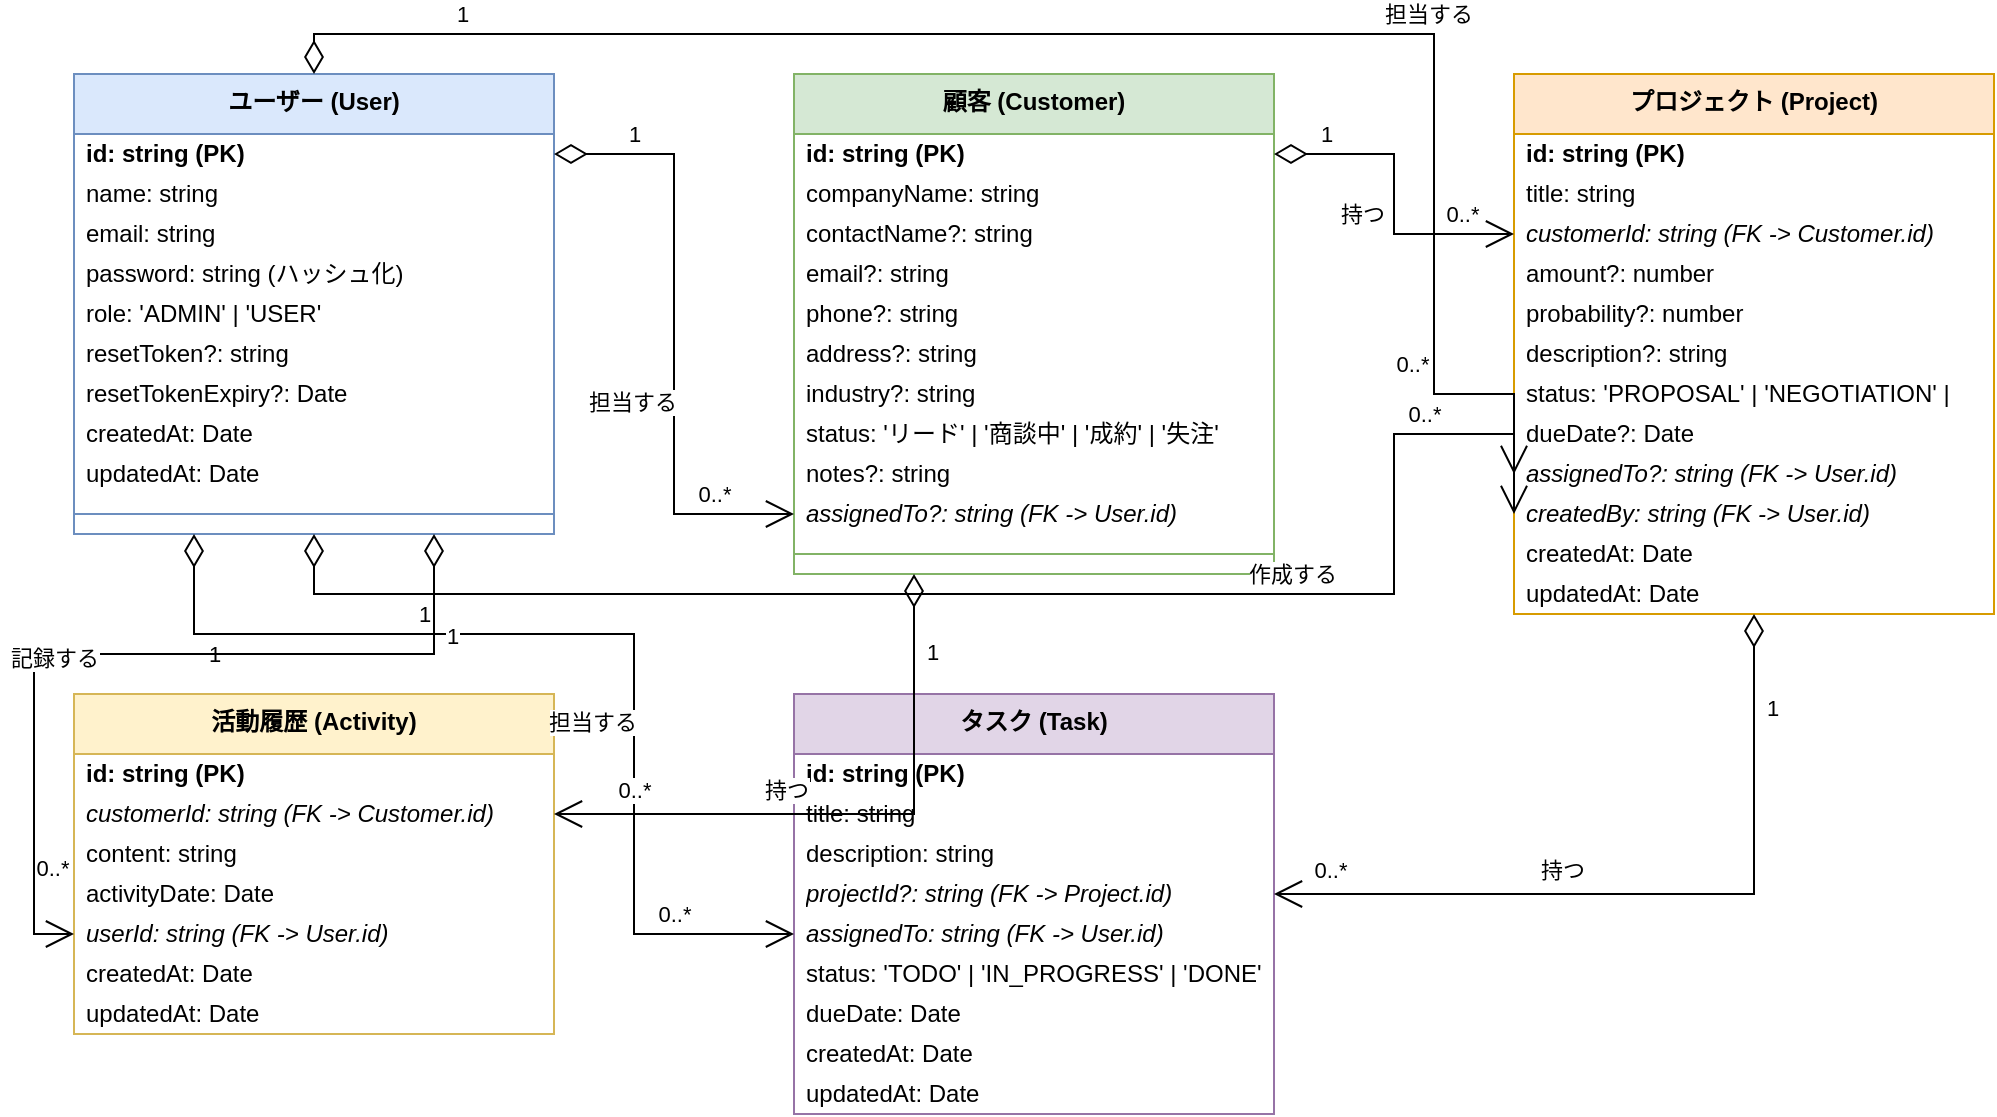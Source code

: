 <mxfile version="21.0.10" type="device">
  <diagram id="CRM-Data-Model" name="CRMデータモデル">
    <mxGraphModel dx="1200" dy="800" grid="1" gridSize="10" guides="1" tooltips="1" connect="1" arrows="1" fold="1" page="1" pageScale="1" pageWidth="1169" pageHeight="827" math="0" shadow="0">
      <root>
        <mxCell id="0" />
        <mxCell id="1" parent="0" />
        
        <!-- User Entity -->
        <mxCell id="user-entity" value="ユーザー (User)" style="swimlane;fontStyle=1;align=center;verticalAlign=top;childLayout=stackLayout;horizontal=1;startSize=30;horizontalStack=0;resizeParent=1;resizeParentMax=0;resizeLast=0;collapsible=1;marginBottom=0;whiteSpace=wrap;html=1;fillColor=#dae8fc;strokeColor=#6c8ebf;" vertex="1" parent="1">
          <mxGeometry x="40" y="40" width="240" height="230" as="geometry" />
        </mxCell>
        <mxCell id="user-id" value="id: string (PK)" style="text;strokeColor=none;fillColor=none;align=left;verticalAlign=middle;spacingLeft=4;spacingRight=4;overflow=hidden;points=[[0,0.5],[1,0.5]];portConstraint=eastwest;rotatable=0;whiteSpace=wrap;html=1;fontStyle=1" vertex="1" parent="user-entity">
          <mxGeometry y="30" width="240" height="20" as="geometry" />
        </mxCell>
        <mxCell id="user-name" value="name: string" style="text;strokeColor=none;fillColor=none;align=left;verticalAlign=middle;spacingLeft=4;spacingRight=4;overflow=hidden;points=[[0,0.5],[1,0.5]];portConstraint=eastwest;rotatable=0;whiteSpace=wrap;html=1;" vertex="1" parent="user-entity">
          <mxGeometry y="50" width="240" height="20" as="geometry" />
        </mxCell>
        <mxCell id="user-email" value="email: string" style="text;strokeColor=none;fillColor=none;align=left;verticalAlign=middle;spacingLeft=4;spacingRight=4;overflow=hidden;points=[[0,0.5],[1,0.5]];portConstraint=eastwest;rotatable=0;whiteSpace=wrap;html=1;" vertex="1" parent="user-entity">
          <mxGeometry y="70" width="240" height="20" as="geometry" />
        </mxCell>
        <mxCell id="user-password" value="password: string (ハッシュ化)" style="text;strokeColor=none;fillColor=none;align=left;verticalAlign=middle;spacingLeft=4;spacingRight=4;overflow=hidden;points=[[0,0.5],[1,0.5]];portConstraint=eastwest;rotatable=0;whiteSpace=wrap;html=1;" vertex="1" parent="user-entity">
          <mxGeometry y="90" width="240" height="20" as="geometry" />
        </mxCell>
        <mxCell id="user-role" value="role: 'ADMIN' | 'USER'" style="text;strokeColor=none;fillColor=none;align=left;verticalAlign=middle;spacingLeft=4;spacingRight=4;overflow=hidden;points=[[0,0.5],[1,0.5]];portConstraint=eastwest;rotatable=0;whiteSpace=wrap;html=1;" vertex="1" parent="user-entity">
          <mxGeometry y="110" width="240" height="20" as="geometry" />
        </mxCell>
        <mxCell id="user-resetToken" value="resetToken?: string" style="text;strokeColor=none;fillColor=none;align=left;verticalAlign=middle;spacingLeft=4;spacingRight=4;overflow=hidden;points=[[0,0.5],[1,0.5]];portConstraint=eastwest;rotatable=0;whiteSpace=wrap;html=1;" vertex="1" parent="user-entity">
          <mxGeometry y="130" width="240" height="20" as="geometry" />
        </mxCell>
        <mxCell id="user-resetTokenExpiry" value="resetTokenExpiry?: Date" style="text;strokeColor=none;fillColor=none;align=left;verticalAlign=middle;spacingLeft=4;spacingRight=4;overflow=hidden;points=[[0,0.5],[1,0.5]];portConstraint=eastwest;rotatable=0;whiteSpace=wrap;html=1;" vertex="1" parent="user-entity">
          <mxGeometry y="150" width="240" height="20" as="geometry" />
        </mxCell>
        <mxCell id="user-createdAt" value="createdAt: Date" style="text;strokeColor=none;fillColor=none;align=left;verticalAlign=middle;spacingLeft=4;spacingRight=4;overflow=hidden;points=[[0,0.5],[1,0.5]];portConstraint=eastwest;rotatable=0;whiteSpace=wrap;html=1;" vertex="1" parent="user-entity">
          <mxGeometry y="170" width="240" height="20" as="geometry" />
        </mxCell>
        <mxCell id="user-updatedAt" value="updatedAt: Date" style="text;strokeColor=none;fillColor=none;align=left;verticalAlign=middle;spacingLeft=4;spacingRight=4;overflow=hidden;points=[[0,0.5],[1,0.5]];portConstraint=eastwest;rotatable=0;whiteSpace=wrap;html=1;" vertex="1" parent="user-entity">
          <mxGeometry y="190" width="240" height="20" as="geometry" />
        </mxCell>
        <mxCell id="user-line" value="" style="line;strokeWidth=1;fillColor=none;align=left;verticalAlign=middle;spacingTop=-1;spacingLeft=3;spacingRight=3;rotatable=0;labelPosition=right;points=[];portConstraint=eastwest;strokeColor=inherit;" vertex="1" parent="user-entity">
          <mxGeometry y="210" width="240" height="20" as="geometry" />
        </mxCell>

        <!-- Customer Entity -->
        <mxCell id="customer-entity" value="顧客 (Customer)" style="swimlane;fontStyle=1;align=center;verticalAlign=top;childLayout=stackLayout;horizontal=1;startSize=30;horizontalStack=0;resizeParent=1;resizeParentMax=0;resizeLast=0;collapsible=1;marginBottom=0;whiteSpace=wrap;html=1;fillColor=#d5e8d4;strokeColor=#82b366;" vertex="1" parent="1">
          <mxGeometry x="400" y="40" width="240" height="250" as="geometry" />
        </mxCell>
        <mxCell id="customer-id" value="id: string (PK)" style="text;strokeColor=none;fillColor=none;align=left;verticalAlign=middle;spacingLeft=4;spacingRight=4;overflow=hidden;points=[[0,0.5],[1,0.5]];portConstraint=eastwest;rotatable=0;whiteSpace=wrap;html=1;fontStyle=1" vertex="1" parent="customer-entity">
          <mxGeometry y="30" width="240" height="20" as="geometry" />
        </mxCell>
        <mxCell id="customer-companyName" value="companyName: string" style="text;strokeColor=none;fillColor=none;align=left;verticalAlign=middle;spacingLeft=4;spacingRight=4;overflow=hidden;points=[[0,0.5],[1,0.5]];portConstraint=eastwest;rotatable=0;whiteSpace=wrap;html=1;" vertex="1" parent="customer-entity">
          <mxGeometry y="50" width="240" height="20" as="geometry" />
        </mxCell>
        <mxCell id="customer-contactName" value="contactName?: string" style="text;strokeColor=none;fillColor=none;align=left;verticalAlign=middle;spacingLeft=4;spacingRight=4;overflow=hidden;points=[[0,0.5],[1,0.5]];portConstraint=eastwest;rotatable=0;whiteSpace=wrap;html=1;" vertex="1" parent="customer-entity">
          <mxGeometry y="70" width="240" height="20" as="geometry" />
        </mxCell>
        <mxCell id="customer-email" value="email?: string" style="text;strokeColor=none;fillColor=none;align=left;verticalAlign=middle;spacingLeft=4;spacingRight=4;overflow=hidden;points=[[0,0.5],[1,0.5]];portConstraint=eastwest;rotatable=0;whiteSpace=wrap;html=1;" vertex="1" parent="customer-entity">
          <mxGeometry y="90" width="240" height="20" as="geometry" />
        </mxCell>
        <mxCell id="customer-phone" value="phone?: string" style="text;strokeColor=none;fillColor=none;align=left;verticalAlign=middle;spacingLeft=4;spacingRight=4;overflow=hidden;points=[[0,0.5],[1,0.5]];portConstraint=eastwest;rotatable=0;whiteSpace=wrap;html=1;" vertex="1" parent="customer-entity">
          <mxGeometry y="110" width="240" height="20" as="geometry" />
        </mxCell>
        <mxCell id="customer-address" value="address?: string" style="text;strokeColor=none;fillColor=none;align=left;verticalAlign=middle;spacingLeft=4;spacingRight=4;overflow=hidden;points=[[0,0.5],[1,0.5]];portConstraint=eastwest;rotatable=0;whiteSpace=wrap;html=1;" vertex="1" parent="customer-entity">
          <mxGeometry y="130" width="240" height="20" as="geometry" />
        </mxCell>
        <mxCell id="customer-industry" value="industry?: string" style="text;strokeColor=none;fillColor=none;align=left;verticalAlign=middle;spacingLeft=4;spacingRight=4;overflow=hidden;points=[[0,0.5],[1,0.5]];portConstraint=eastwest;rotatable=0;whiteSpace=wrap;html=1;" vertex="1" parent="customer-entity">
          <mxGeometry y="150" width="240" height="20" as="geometry" />
        </mxCell>
        <mxCell id="customer-status" value="status: 'リード' | '商談中' | '成約' | '失注'" style="text;strokeColor=none;fillColor=none;align=left;verticalAlign=middle;spacingLeft=4;spacingRight=4;overflow=hidden;points=[[0,0.5],[1,0.5]];portConstraint=eastwest;rotatable=0;whiteSpace=wrap;html=1;" vertex="1" parent="customer-entity">
          <mxGeometry y="170" width="240" height="20" as="geometry" />
        </mxCell>
        <mxCell id="customer-notes" value="notes?: string" style="text;strokeColor=none;fillColor=none;align=left;verticalAlign=middle;spacingLeft=4;spacingRight=4;overflow=hidden;points=[[0,0.5],[1,0.5]];portConstraint=eastwest;rotatable=0;whiteSpace=wrap;html=1;" vertex="1" parent="customer-entity">
          <mxGeometry y="190" width="240" height="20" as="geometry" />
        </mxCell>
        <mxCell id="customer-assignedTo" value="assignedTo?: string (FK -> User.id)" style="text;strokeColor=none;fillColor=none;align=left;verticalAlign=middle;spacingLeft=4;spacingRight=4;overflow=hidden;points=[[0,0.5],[1,0.5]];portConstraint=eastwest;rotatable=0;whiteSpace=wrap;html=1;fontStyle=2" vertex="1" parent="customer-entity">
          <mxGeometry y="210" width="240" height="20" as="geometry" />
        </mxCell>
        <mxCell id="customer-line" value="" style="line;strokeWidth=1;fillColor=none;align=left;verticalAlign=middle;spacingTop=-1;spacingLeft=3;spacingRight=3;rotatable=0;labelPosition=right;points=[];portConstraint=eastwest;strokeColor=inherit;" vertex="1" parent="customer-entity">
          <mxGeometry y="230" width="240" height="20" as="geometry" />
        </mxCell>

        <!-- Project Entity -->
        <mxCell id="project-entity" value="プロジェクト (Project)" style="swimlane;fontStyle=1;align=center;verticalAlign=top;childLayout=stackLayout;horizontal=1;startSize=30;horizontalStack=0;resizeParent=1;resizeParentMax=0;resizeLast=0;collapsible=1;marginBottom=0;whiteSpace=wrap;html=1;fillColor=#ffe6cc;strokeColor=#d79b00;" vertex="1" parent="1">
          <mxGeometry x="760" y="40" width="240" height="270" as="geometry" />
        </mxCell>
        <mxCell id="project-id" value="id: string (PK)" style="text;strokeColor=none;fillColor=none;align=left;verticalAlign=middle;spacingLeft=4;spacingRight=4;overflow=hidden;points=[[0,0.5],[1,0.5]];portConstraint=eastwest;rotatable=0;whiteSpace=wrap;html=1;fontStyle=1" vertex="1" parent="project-entity">
          <mxGeometry y="30" width="240" height="20" as="geometry" />
        </mxCell>
        <mxCell id="project-title" value="title: string" style="text;strokeColor=none;fillColor=none;align=left;verticalAlign=middle;spacingLeft=4;spacingRight=4;overflow=hidden;points=[[0,0.5],[1,0.5]];portConstraint=eastwest;rotatable=0;whiteSpace=wrap;html=1;" vertex="1" parent="project-entity">
          <mxGeometry y="50" width="240" height="20" as="geometry" />
        </mxCell>
        <mxCell id="project-customerId" value="customerId: string (FK -> Customer.id)" style="text;strokeColor=none;fillColor=none;align=left;verticalAlign=middle;spacingLeft=4;spacingRight=4;overflow=hidden;points=[[0,0.5],[1,0.5]];portConstraint=eastwest;rotatable=0;whiteSpace=wrap;html=1;fontStyle=2" vertex="1" parent="project-entity">
          <mxGeometry y="70" width="240" height="20" as="geometry" />
        </mxCell>
        <mxCell id="project-amount" value="amount?: number" style="text;strokeColor=none;fillColor=none;align=left;verticalAlign=middle;spacingLeft=4;spacingRight=4;overflow=hidden;points=[[0,0.5],[1,0.5]];portConstraint=eastwest;rotatable=0;whiteSpace=wrap;html=1;" vertex="1" parent="project-entity">
          <mxGeometry y="90" width="240" height="20" as="geometry" />
        </mxCell>
        <mxCell id="project-probability" value="probability?: number" style="text;strokeColor=none;fillColor=none;align=left;verticalAlign=middle;spacingLeft=4;spacingRight=4;overflow=hidden;points=[[0,0.5],[1,0.5]];portConstraint=eastwest;rotatable=0;whiteSpace=wrap;html=1;" vertex="1" parent="project-entity">
          <mxGeometry y="110" width="240" height="20" as="geometry" />
        </mxCell>
        <mxCell id="project-description" value="description?: string" style="text;strokeColor=none;fillColor=none;align=left;verticalAlign=middle;spacingLeft=4;spacingRight=4;overflow=hidden;points=[[0,0.5],[1,0.5]];portConstraint=eastwest;rotatable=0;whiteSpace=wrap;html=1;" vertex="1" parent="project-entity">
          <mxGeometry y="130" width="240" height="20" as="geometry" />
        </mxCell>
        <mxCell id="project-status" value="status: 'PROPOSAL' | 'NEGOTIATION' | 'WON' | 'LOST'" style="text;strokeColor=none;fillColor=none;align=left;verticalAlign=middle;spacingLeft=4;spacingRight=4;overflow=hidden;points=[[0,0.5],[1,0.5]];portConstraint=eastwest;rotatable=0;whiteSpace=wrap;html=1;" vertex="1" parent="project-entity">
          <mxGeometry y="150" width="240" height="20" as="geometry" />
        </mxCell>
        <mxCell id="project-dueDate" value="dueDate?: Date" style="text;strokeColor=none;fillColor=none;align=left;verticalAlign=middle;spacingLeft=4;spacingRight=4;overflow=hidden;points=[[0,0.5],[1,0.5]];portConstraint=eastwest;rotatable=0;whiteSpace=wrap;html=1;" vertex="1" parent="project-entity">
          <mxGeometry y="170" width="240" height="20" as="geometry" />
        </mxCell>
        <mxCell id="project-assignedTo" value="assignedTo?: string (FK -> User.id)" style="text;strokeColor=none;fillColor=none;align=left;verticalAlign=middle;spacingLeft=4;spacingRight=4;overflow=hidden;points=[[0,0.5],[1,0.5]];portConstraint=eastwest;rotatable=0;whiteSpace=wrap;html=1;fontStyle=2" vertex="1" parent="project-entity">
          <mxGeometry y="190" width="240" height="20" as="geometry" />
        </mxCell>
        <mxCell id="project-createdBy" value="createdBy: string (FK -> User.id)" style="text;strokeColor=none;fillColor=none;align=left;verticalAlign=middle;spacingLeft=4;spacingRight=4;overflow=hidden;points=[[0,0.5],[1,0.5]];portConstraint=eastwest;rotatable=0;whiteSpace=wrap;html=1;fontStyle=2" vertex="1" parent="project-entity">
          <mxGeometry y="210" width="240" height="20" as="geometry" />
        </mxCell>
        <mxCell id="project-createdAt" value="createdAt: Date" style="text;strokeColor=none;fillColor=none;align=left;verticalAlign=middle;spacingLeft=4;spacingRight=4;overflow=hidden;points=[[0,0.5],[1,0.5]];portConstraint=eastwest;rotatable=0;whiteSpace=wrap;html=1;" vertex="1" parent="project-entity">
          <mxGeometry y="230" width="240" height="20" as="geometry" />
        </mxCell>
        <mxCell id="project-updatedAt" value="updatedAt: Date" style="text;strokeColor=none;fillColor=none;align=left;verticalAlign=middle;spacingLeft=4;spacingRight=4;overflow=hidden;points=[[0,0.5],[1,0.5]];portConstraint=eastwest;rotatable=0;whiteSpace=wrap;html=1;" vertex="1" parent="project-entity">
          <mxGeometry y="250" width="240" height="20" as="geometry" />
        </mxCell>

        <!-- Task Entity -->
        <mxCell id="task-entity" value="タスク (Task)" style="swimlane;fontStyle=1;align=center;verticalAlign=top;childLayout=stackLayout;horizontal=1;startSize=30;horizontalStack=0;resizeParent=1;resizeParentMax=0;resizeLast=0;collapsible=1;marginBottom=0;whiteSpace=wrap;html=1;fillColor=#e1d5e7;strokeColor=#9673a6;" vertex="1" parent="1">
          <mxGeometry x="400" y="350" width="240" height="210" as="geometry" />
        </mxCell>
        <mxCell id="task-id" value="id: string (PK)" style="text;strokeColor=none;fillColor=none;align=left;verticalAlign=middle;spacingLeft=4;spacingRight=4;overflow=hidden;points=[[0,0.5],[1,0.5]];portConstraint=eastwest;rotatable=0;whiteSpace=wrap;html=1;fontStyle=1" vertex="1" parent="task-entity">
          <mxGeometry y="30" width="240" height="20" as="geometry" />
        </mxCell>
        <mxCell id="task-title" value="title: string" style="text;strokeColor=none;fillColor=none;align=left;verticalAlign=middle;spacingLeft=4;spacingRight=4;overflow=hidden;points=[[0,0.5],[1,0.5]];portConstraint=eastwest;rotatable=0;whiteSpace=wrap;html=1;" vertex="1" parent="task-entity">
          <mxGeometry y="50" width="240" height="20" as="geometry" />
        </mxCell>
        <mxCell id="task-description" value="description: string" style="text;strokeColor=none;fillColor=none;align=left;verticalAlign=middle;spacingLeft=4;spacingRight=4;overflow=hidden;points=[[0,0.5],[1,0.5]];portConstraint=eastwest;rotatable=0;whiteSpace=wrap;html=1;" vertex="1" parent="task-entity">
          <mxGeometry y="70" width="240" height="20" as="geometry" />
        </mxCell>
        <mxCell id="task-projectId" value="projectId?: string (FK -> Project.id)" style="text;strokeColor=none;fillColor=none;align=left;verticalAlign=middle;spacingLeft=4;spacingRight=4;overflow=hidden;points=[[0,0.5],[1,0.5]];portConstraint=eastwest;rotatable=0;whiteSpace=wrap;html=1;fontStyle=2" vertex="1" parent="task-entity">
          <mxGeometry y="90" width="240" height="20" as="geometry" />
        </mxCell>
        <mxCell id="task-assignedTo" value="assignedTo: string (FK -> User.id)" style="text;strokeColor=none;fillColor=none;align=left;verticalAlign=middle;spacingLeft=4;spacingRight=4;overflow=hidden;points=[[0,0.5],[1,0.5]];portConstraint=eastwest;rotatable=0;whiteSpace=wrap;html=1;fontStyle=2" vertex="1" parent="task-entity">
          <mxGeometry y="110" width="240" height="20" as="geometry" />
        </mxCell>
        <mxCell id="task-status" value="status: 'TODO' | 'IN_PROGRESS' | 'DONE'" style="text;strokeColor=none;fillColor=none;align=left;verticalAlign=middle;spacingLeft=4;spacingRight=4;overflow=hidden;points=[[0,0.5],[1,0.5]];portConstraint=eastwest;rotatable=0;whiteSpace=wrap;html=1;" vertex="1" parent="task-entity">
          <mxGeometry y="130" width="240" height="20" as="geometry" />
        </mxCell>
        <mxCell id="task-dueDate" value="dueDate: Date" style="text;strokeColor=none;fillColor=none;align=left;verticalAlign=middle;spacingLeft=4;spacingRight=4;overflow=hidden;points=[[0,0.5],[1,0.5]];portConstraint=eastwest;rotatable=0;whiteSpace=wrap;html=1;" vertex="1" parent="task-entity">
          <mxGeometry y="150" width="240" height="20" as="geometry" />
        </mxCell>
        <mxCell id="task-createdAt" value="createdAt: Date" style="text;strokeColor=none;fillColor=none;align=left;verticalAlign=middle;spacingLeft=4;spacingRight=4;overflow=hidden;points=[[0,0.5],[1,0.5]];portConstraint=eastwest;rotatable=0;whiteSpace=wrap;html=1;" vertex="1" parent="task-entity">
          <mxGeometry y="170" width="240" height="20" as="geometry" />
        </mxCell>
        <mxCell id="task-updatedAt" value="updatedAt: Date" style="text;strokeColor=none;fillColor=none;align=left;verticalAlign=middle;spacingLeft=4;spacingRight=4;overflow=hidden;points=[[0,0.5],[1,0.5]];portConstraint=eastwest;rotatable=0;whiteSpace=wrap;html=1;" vertex="1" parent="task-entity">
          <mxGeometry y="190" width="240" height="20" as="geometry" />
        </mxCell>

        <!-- Activity Entity -->
        <mxCell id="activity-entity" value="活動履歴 (Activity)" style="swimlane;fontStyle=1;align=center;verticalAlign=top;childLayout=stackLayout;horizontal=1;startSize=30;horizontalStack=0;resizeParent=1;resizeParentMax=0;resizeLast=0;collapsible=1;marginBottom=0;whiteSpace=wrap;html=1;fillColor=#fff2cc;strokeColor=#d6b656;" vertex="1" parent="1">
          <mxGeometry x="40" y="350" width="240" height="170" as="geometry" />
        </mxCell>
        <mxCell id="activity-id" value="id: string (PK)" style="text;strokeColor=none;fillColor=none;align=left;verticalAlign=middle;spacingLeft=4;spacingRight=4;overflow=hidden;points=[[0,0.5],[1,0.5]];portConstraint=eastwest;rotatable=0;whiteSpace=wrap;html=1;fontStyle=1" vertex="1" parent="activity-entity">
          <mxGeometry y="30" width="240" height="20" as="geometry" />
        </mxCell>
        <mxCell id="activity-customerId" value="customerId: string (FK -> Customer.id)" style="text;strokeColor=none;fillColor=none;align=left;verticalAlign=middle;spacingLeft=4;spacingRight=4;overflow=hidden;points=[[0,0.5],[1,0.5]];portConstraint=eastwest;rotatable=0;whiteSpace=wrap;html=1;fontStyle=2" vertex="1" parent="activity-entity">
          <mxGeometry y="50" width="240" height="20" as="geometry" />
        </mxCell>
        <mxCell id="activity-content" value="content: string" style="text;strokeColor=none;fillColor=none;align=left;verticalAlign=middle;spacingLeft=4;spacingRight=4;overflow=hidden;points=[[0,0.5],[1,0.5]];portConstraint=eastwest;rotatable=0;whiteSpace=wrap;html=1;" vertex="1" parent="activity-entity">
          <mxGeometry y="70" width="240" height="20" as="geometry" />
        </mxCell>
        <mxCell id="activity-activityDate" value="activityDate: Date" style="text;strokeColor=none;fillColor=none;align=left;verticalAlign=middle;spacingLeft=4;spacingRight=4;overflow=hidden;points=[[0,0.5],[1,0.5]];portConstraint=eastwest;rotatable=0;whiteSpace=wrap;html=1;" vertex="1" parent="activity-entity">
          <mxGeometry y="90" width="240" height="20" as="geometry" />
        </mxCell>
        <mxCell id="activity-userId" value="userId: string (FK -> User.id)" style="text;strokeColor=none;fillColor=none;align=left;verticalAlign=middle;spacingLeft=4;spacingRight=4;overflow=hidden;points=[[0,0.5],[1,0.5]];portConstraint=eastwest;rotatable=0;whiteSpace=wrap;html=1;fontStyle=2" vertex="1" parent="activity-entity">
          <mxGeometry y="110" width="240" height="20" as="geometry" />
        </mxCell>
        <mxCell id="activity-createdAt" value="createdAt: Date" style="text;strokeColor=none;fillColor=none;align=left;verticalAlign=middle;spacingLeft=4;spacingRight=4;overflow=hidden;points=[[0,0.5],[1,0.5]];portConstraint=eastwest;rotatable=0;whiteSpace=wrap;html=1;" vertex="1" parent="activity-entity">
          <mxGeometry y="130" width="240" height="20" as="geometry" />
        </mxCell>
        <mxCell id="activity-updatedAt" value="updatedAt: Date" style="text;strokeColor=none;fillColor=none;align=left;verticalAlign=middle;spacingLeft=4;spacingRight=4;overflow=hidden;points=[[0,0.5],[1,0.5]];portConstraint=eastwest;rotatable=0;whiteSpace=wrap;html=1;" vertex="1" parent="activity-entity">
          <mxGeometry y="150" width="240" height="20" as="geometry" />
        </mxCell>
        
        <!-- Relationships -->
        <!-- User to Customer (One-to-Many) -->
        <mxCell id="user-customer-relation" value="" style="endArrow=open;html=1;endSize=12;startArrow=diamondThin;startSize=14;startFill=0;edgeStyle=orthogonalEdgeStyle;rounded=0;entryX=0;entryY=0.5;entryDx=0;entryDy=0;exitX=1;exitY=0.5;exitDx=0;exitDy=0;" edge="1" parent="1" source="user-id" target="customer-assignedTo">
          <mxGeometry relative="1" as="geometry" />
        </mxCell>
        <mxCell id="user-customer-label" value="担当する" style="edgeLabel;html=1;align=center;verticalAlign=middle;resizable=0;points=[];" vertex="1" connectable="0" parent="user-customer-relation">
          <mxGeometry x="0.3" y="-1" relative="1" as="geometry">
            <mxPoint x="-20" y="-11" as="offset" />
          </mxGeometry>
        </mxCell>
        <mxCell id="user-customer-multiplicity1" value="1" style="edgeLabel;html=1;align=center;verticalAlign=middle;resizable=0;points=[];" vertex="1" connectable="0" parent="user-customer-relation">
          <mxGeometry x="-0.8" y="-1" relative="1" as="geometry">
            <mxPoint x="10" y="-11" as="offset" />
          </mxGeometry>
        </mxCell>
        <mxCell id="user-customer-multiplicity2" value="0..*" style="edgeLabel;html=1;align=center;verticalAlign=middle;resizable=0;points=[];" vertex="1" connectable="0" parent="user-customer-relation">
          <mxGeometry x="0.8" y="-1" relative="1" as="geometry">
            <mxPoint x="-10" y="-11" as="offset" />
          </mxGeometry>
        </mxCell>
        
        <!-- Customer to Project (One-to-Many) -->
        <mxCell id="customer-project-relation" value="" style="endArrow=open;html=1;endSize=12;startArrow=diamondThin;startSize=14;startFill=0;edgeStyle=orthogonalEdgeStyle;rounded=0;entryX=0;entryY=0.5;entryDx=0;entryDy=0;exitX=1;exitY=0.5;exitDx=0;exitDy=0;" edge="1" parent="1" source="customer-id" target="project-customerId">
          <mxGeometry relative="1" as="geometry" />
        </mxCell>
        <mxCell id="customer-project-label" value="持つ" style="edgeLabel;html=1;align=center;verticalAlign=middle;resizable=0;points=[];" vertex="1" connectable="0" parent="customer-project-relation">
          <mxGeometry x="0.3" y="-1" relative="1" as="geometry">
            <mxPoint x="-20" y="-11" as="offset" />
          </mxGeometry>
        </mxCell>
        <mxCell id="customer-project-multiplicity1" value="1" style="edgeLabel;html=1;align=center;verticalAlign=middle;resizable=0;points=[];" vertex="1" connectable="0" parent="customer-project-relation">
          <mxGeometry x="-0.8" y="-1" relative="1" as="geometry">
            <mxPoint x="10" y="-11" as="offset" />
          </mxGeometry>
        </mxCell>
        <mxCell id="customer-project-multiplicity2" value="0..*" style="edgeLabel;html=1;align=center;verticalAlign=middle;resizable=0;points=[];" vertex="1" connectable="0" parent="customer-project-relation">
          <mxGeometry x="0.8" y="-1" relative="1" as="geometry">
            <mxPoint x="-10" y="-11" as="offset" />
          </mxGeometry>
        </mxCell>
        
        <!-- User to Project (One-to-Many) [assigned] -->
        <mxCell id="user-project-assign-relation" value="" style="endArrow=open;html=1;endSize=12;startArrow=diamondThin;startSize=14;startFill=0;edgeStyle=orthogonalEdgeStyle;rounded=0;entryX=0;entryY=0.5;entryDx=0;entryDy=0;exitX=0.5;exitY=0;exitDx=0;exitDy=0;" edge="1" parent="1" source="user-entity" target="project-assignedTo">
          <mxGeometry relative="1" as="geometry">
            <Array as="points">
              <mxPoint x="160" y="20" />
              <mxPoint x="720" y="20" />
              <mxPoint x="720" y="200" />
            </Array>
          </mxGeometry>
        </mxCell>
        <mxCell id="user-project-assign-label" value="担当する" style="edgeLabel;html=1;align=center;verticalAlign=middle;resizable=0;points=[];" vertex="1" connectable="0" parent="user-project-assign-relation">
          <mxGeometry x="0.3" y="-1" relative="1" as="geometry">
            <mxPoint x="31" y="-11" as="offset" />
          </mxGeometry>
        </mxCell>
        <mxCell id="user-project-assign-multiplicity1" value="1" style="edgeLabel;html=1;align=center;verticalAlign=middle;resizable=0;points=[];" vertex="1" connectable="0" parent="user-project-assign-relation">
          <mxGeometry x="-0.8" y="-1" relative="1" as="geometry">
            <mxPoint x="10" y="-11" as="offset" />
          </mxGeometry>
        </mxCell>
        <mxCell id="user-project-assign-multiplicity2" value="0..*" style="edgeLabel;html=1;align=center;verticalAlign=middle;resizable=0;points=[];" vertex="1" connectable="0" parent="user-project-assign-relation">
          <mxGeometry x="0.8" y="-1" relative="1" as="geometry">
            <mxPoint x="-10" y="-11" as="offset" />
          </mxGeometry>
        </mxCell>
        
        <!-- User to Project (One-to-Many) [created] -->
        <mxCell id="user-project-create-relation" value="" style="endArrow=open;html=1;endSize=12;startArrow=diamondThin;startSize=14;startFill=0;edgeStyle=orthogonalEdgeStyle;rounded=0;entryX=0;entryY=0.5;entryDx=0;entryDy=0;exitX=0.5;exitY=1;exitDx=0;exitDy=0;" edge="1" parent="1" source="user-entity" target="project-createdBy">
          <mxGeometry relative="1" as="geometry">
            <Array as="points">
              <mxPoint x="160" y="300" />
              <mxPoint x="700" y="300" />
              <mxPoint x="700" y="220" />
            </Array>
          </mxGeometry>
        </mxCell>
        <mxCell id="user-project-create-label" value="作成する" style="edgeLabel;html=1;align=center;verticalAlign=middle;resizable=0;points=[];" vertex="1" connectable="0" parent="user-project-create-relation">
          <mxGeometry x="0.3" y="-1" relative="1" as="geometry">
            <mxPoint x="31" y="-11" as="offset" />
          </mxGeometry>
        </mxCell>
        <mxCell id="user-project-create-multiplicity1" value="1" style="edgeLabel;html=1;align=center;verticalAlign=middle;resizable=0;points=[];" vertex="1" connectable="0" parent="user-project-create-relation">
          <mxGeometry x="-0.8" y="-1" relative="1" as="geometry">
            <mxPoint x="10" y="9" as="offset" />
          </mxGeometry>
        </mxCell>
        <mxCell id="user-project-create-multiplicity2" value="0..*" style="edgeLabel;html=1;align=center;verticalAlign=middle;resizable=0;points=[];" vertex="1" connectable="0" parent="user-project-create-relation">
          <mxGeometry x="0.8" y="-1" relative="1" as="geometry">
            <mxPoint x="-10" y="-11" as="offset" />
          </mxGeometry>
        </mxCell>
        
        <!-- Project to Task (One-to-Many) -->
        <mxCell id="project-task-relation" value="" style="endArrow=open;html=1;endSize=12;startArrow=diamondThin;startSize=14;startFill=0;edgeStyle=orthogonalEdgeStyle;rounded=0;entryX=1;entryY=0.5;entryDx=0;entryDy=0;exitX=0.5;exitY=1;exitDx=0;exitDy=0;" edge="1" parent="1" source="project-entity" target="task-projectId">
          <mxGeometry relative="1" as="geometry" />
        </mxCell>
        <mxCell id="project-task-label" value="持つ" style="edgeLabel;html=1;align=center;verticalAlign=middle;resizable=0;points=[];" vertex="1" connectable="0" parent="project-task-relation">
          <mxGeometry x="0.3" y="-1" relative="1" as="geometry">
            <mxPoint x="11" y="-11" as="offset" />
          </mxGeometry>
        </mxCell>
        <mxCell id="project-task-multiplicity1" value="1" style="edgeLabel;html=1;align=center;verticalAlign=middle;resizable=0;points=[];" vertex="1" connectable="0" parent="project-task-relation">
          <mxGeometry x="-0.8" y="-1" relative="1" as="geometry">
            <mxPoint x="10" y="9" as="offset" />
          </mxGeometry>
        </mxCell>
        <mxCell id="project-task-multiplicity2" value="0..*" style="edgeLabel;html=1;align=center;verticalAlign=middle;resizable=0;points=[];" vertex="1" connectable="0" parent="project-task-relation">
          <mxGeometry x="0.8" y="-1" relative="1" as="geometry">
            <mxPoint x="-10" y="-11" as="offset" />
          </mxGeometry>
        </mxCell>
        
        <!-- User to Task (One-to-Many) -->
        <mxCell id="user-task-relation" value="" style="endArrow=open;html=1;endSize=12;startArrow=diamondThin;startSize=14;startFill=0;edgeStyle=orthogonalEdgeStyle;rounded=0;entryX=0;entryY=0.5;entryDx=0;entryDy=0;exitX=0.25;exitY=1;exitDx=0;exitDy=0;" edge="1" parent="1" source="user-entity" target="task-assignedTo">
          <mxGeometry relative="1" as="geometry">
            <Array as="points">
              <mxPoint x="100" y="320" />
              <mxPoint x="320" y="320" />
              <mxPoint x="320" y="470" />
            </Array>
          </mxGeometry>
        </mxCell>
        <mxCell id="user-task-label" value="担当する" style="edgeLabel;html=1;align=center;verticalAlign=middle;resizable=0;points=[];" vertex="1" connectable="0" parent="user-task-relation">
          <mxGeometry x="0.3" y="-1" relative="1" as="geometry">
            <mxPoint x="-20" y="-11" as="offset" />
          </mxGeometry>
        </mxCell>
        <mxCell id="user-task-multiplicity1" value="1" style="edgeLabel;html=1;align=center;verticalAlign=middle;resizable=0;points=[];" vertex="1" connectable="0" parent="user-task-relation">
          <mxGeometry x="-0.8" y="-1" relative="1" as="geometry">
            <mxPoint x="10" y="9" as="offset" />
          </mxGeometry>
        </mxCell>
        <mxCell id="user-task-multiplicity2" value="0..*" style="edgeLabel;html=1;align=center;verticalAlign=middle;resizable=0;points=[];" vertex="1" connectable="0" parent="user-task-relation">
          <mxGeometry x="0.8" y="-1" relative="1" as="geometry">
            <mxPoint x="-10" y="-11" as="offset" />
          </mxGeometry>
        </mxCell>
        
        <!-- Customer to Activity (One-to-Many) -->
        <mxCell id="customer-activity-relation" value="" style="endArrow=open;html=1;endSize=12;startArrow=diamondThin;startSize=14;startFill=0;edgeStyle=orthogonalEdgeStyle;rounded=0;entryX=1;entryY=0.5;entryDx=0;entryDy=0;exitX=0.25;exitY=1;exitDx=0;exitDy=0;" edge="1" parent="1" source="customer-entity" target="activity-customerId">
          <mxGeometry relative="1" as="geometry" />
        </mxCell>
        <mxCell id="customer-activity-label" value="持つ" style="edgeLabel;html=1;align=center;verticalAlign=middle;resizable=0;points=[];" vertex="1" connectable="0" parent="customer-activity-relation">
          <mxGeometry x="0.3" y="-1" relative="1" as="geometry">
            <mxPoint x="11" y="-11" as="offset" />
          </mxGeometry>
        </mxCell>
        <mxCell id="customer-activity-multiplicity1" value="1" style="edgeLabel;html=1;align=center;verticalAlign=middle;resizable=0;points=[];" vertex="1" connectable="0" parent="customer-activity-relation">
          <mxGeometry x="-0.8" y="-1" relative="1" as="geometry">
            <mxPoint x="10" y="9" as="offset" />
          </mxGeometry>
        </mxCell>
        <mxCell id="customer-activity-multiplicity2" value="0..*" style="edgeLabel;html=1;align=center;verticalAlign=middle;resizable=0;points=[];" vertex="1" connectable="0" parent="customer-activity-relation">
          <mxGeometry x="0.8" y="-1" relative="1" as="geometry">
            <mxPoint x="10" y="-11" as="offset" />
          </mxGeometry>
        </mxCell>
        
        <!-- User to Activity (One-to-Many) -->
        <mxCell id="user-activity-relation" value="" style="endArrow=open;html=1;endSize=12;startArrow=diamondThin;startSize=14;startFill=0;edgeStyle=orthogonalEdgeStyle;rounded=0;entryX=0;entryY=0.5;entryDx=0;entryDy=0;exitX=0.75;exitY=1;exitDx=0;exitDy=0;" edge="1" parent="1" source="user-entity" target="activity-userId">
          <mxGeometry relative="1" as="geometry">
            <Array as="points">
              <mxPoint x="220" y="330" />
              <mxPoint x="20" y="330" />
              <mxPoint x="20" y="470" />
            </Array>
          </mxGeometry>
        </mxCell>
        <mxCell id="user-activity-label" value="記録する" style="edgeLabel;html=1;align=center;verticalAlign=middle;resizable=0;points=[];" vertex="1" connectable="0" parent="user-activity-relation">
          <mxGeometry x="0.3" y="-1" relative="1" as="geometry">
            <mxPoint x="11" y="-11" as="offset" />
          </mxGeometry>
        </mxCell>
        <mxCell id="user-activity-multiplicity1" value="1" style="edgeLabel;html=1;align=center;verticalAlign=middle;resizable=0;points=[];" vertex="1" connectable="0" parent="user-activity-relation">
          <mxGeometry x="-0.8" y="-1" relative="1" as="geometry">
            <mxPoint x="10" y="9" as="offset" />
          </mxGeometry>
        </mxCell>
        <mxCell id="user-activity-multiplicity2" value="0..*" style="edgeLabel;html=1;align=center;verticalAlign=middle;resizable=0;points=[];" vertex="1" connectable="0" parent="user-activity-relation">
          <mxGeometry x="0.8" y="-1" relative="1" as="geometry">
            <mxPoint x="10" y="-11" as="offset" />
          </mxGeometry>
        </mxCell>
      </root>
    </mxGraphModel>
  </diagram>
</mxfile>